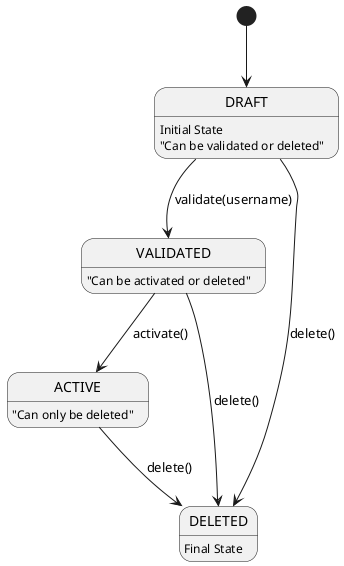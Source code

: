 @startuml
[*] --> DRAFT

DRAFT --> VALIDATED : validate(username)
VALIDATED --> ACTIVE : activate()
DRAFT --> DELETED : delete()
VALIDATED --> DELETED : delete()
ACTIVE --> DELETED : delete()

DELETED : Final State

DRAFT : Initial State
DRAFT : "Can be validated or deleted"
VALIDATED : "Can be activated or deleted"
ACTIVE : "Can only be deleted"

@enduml
